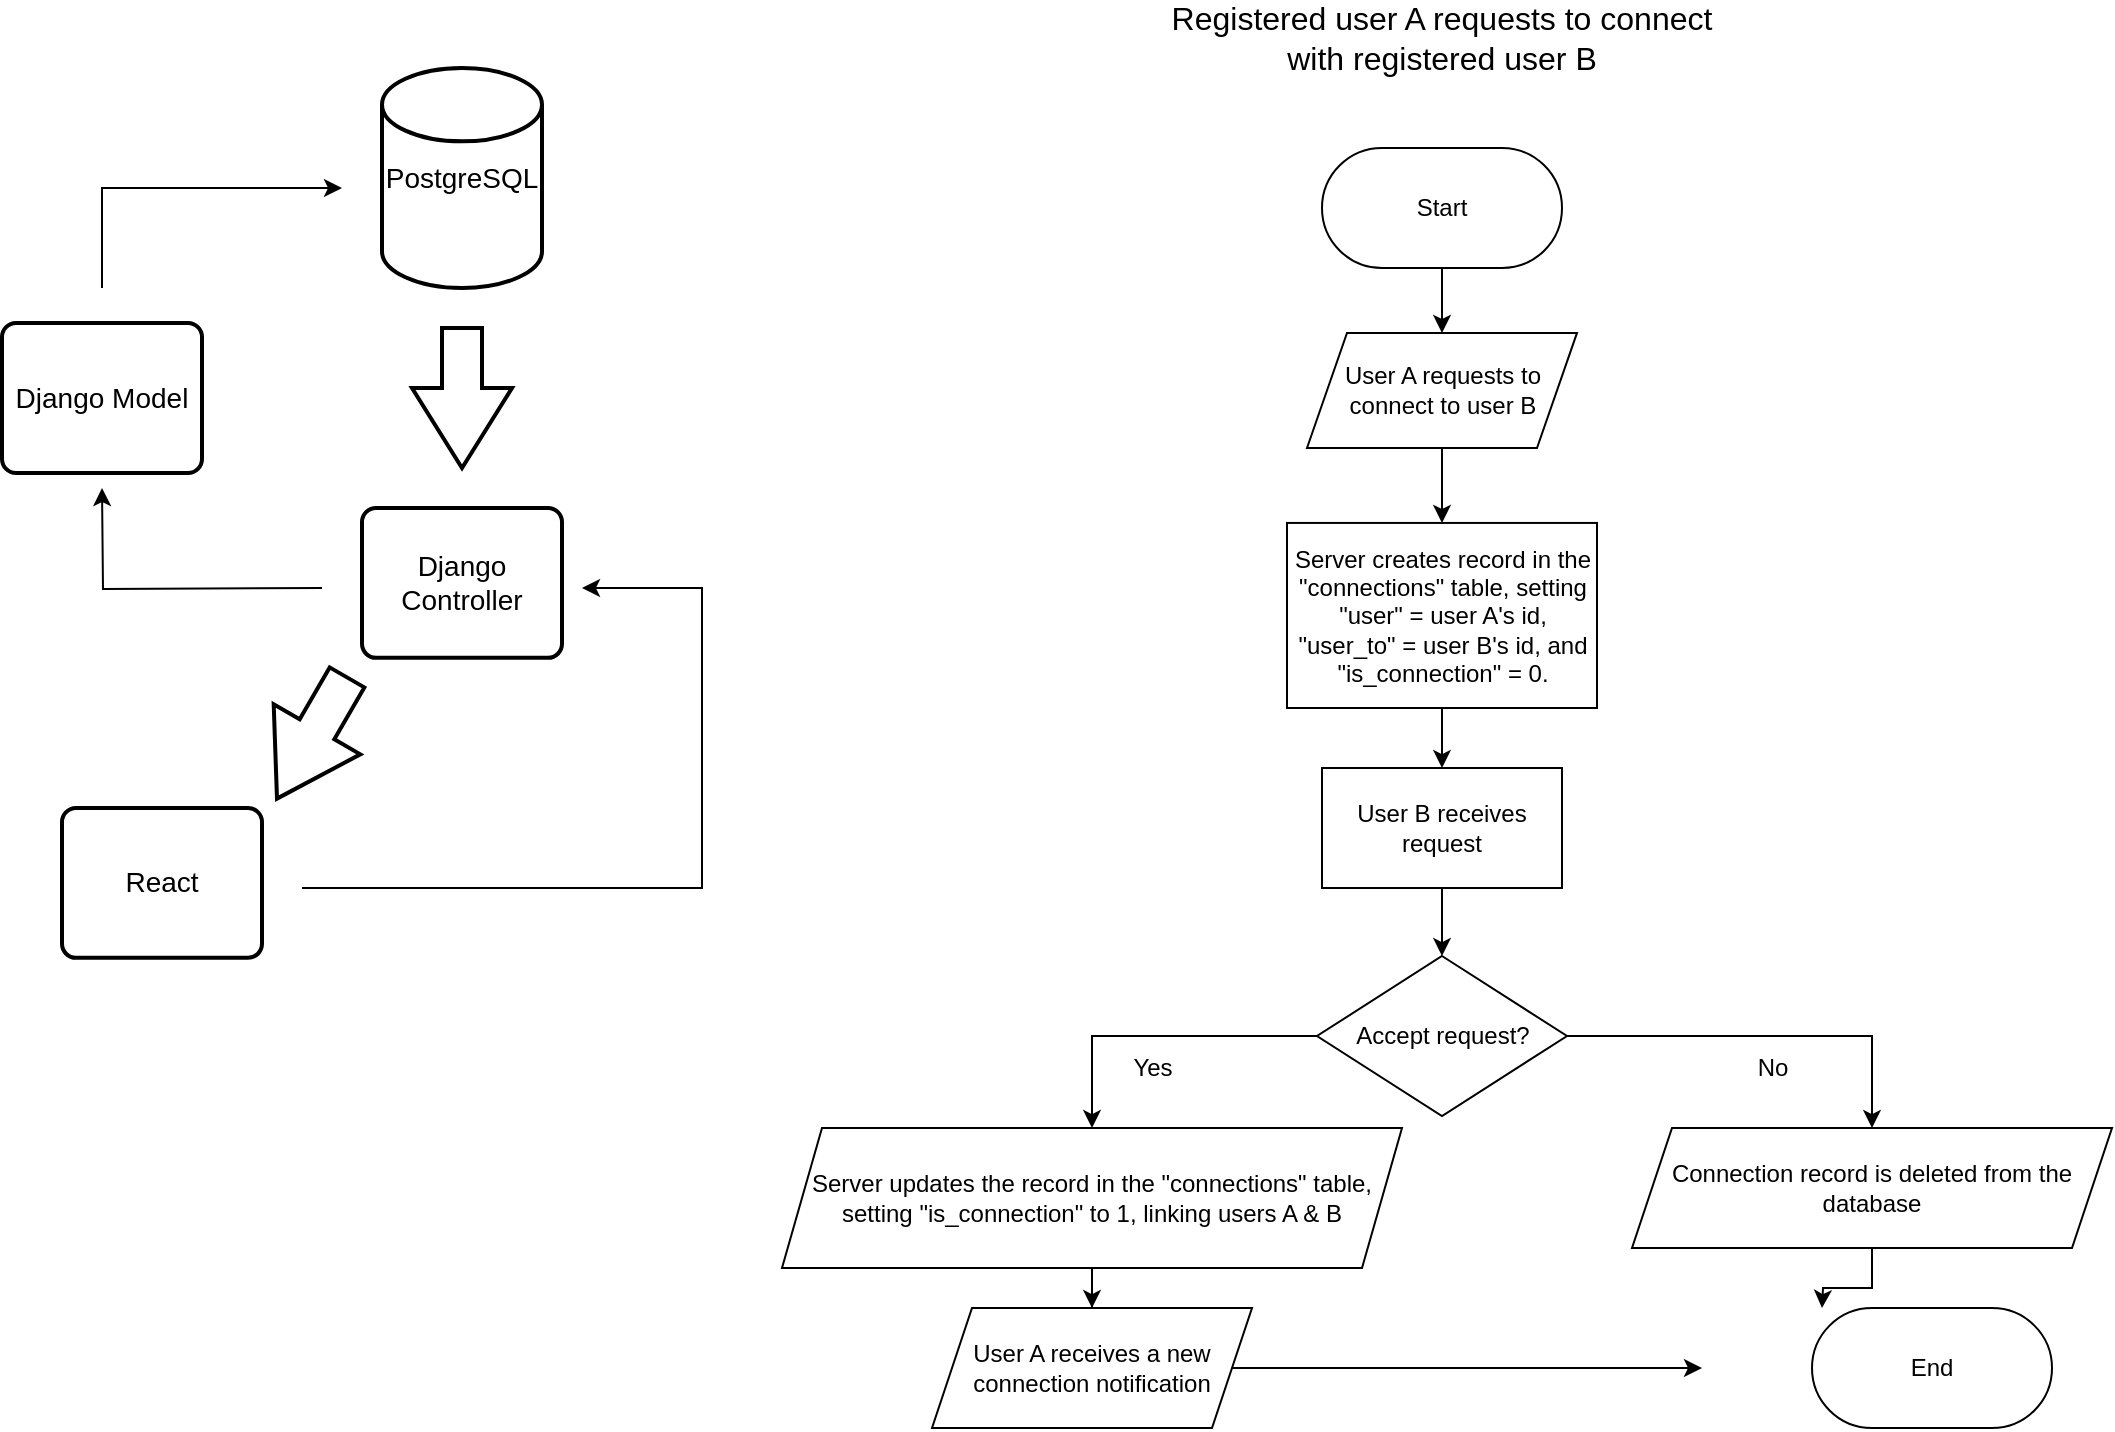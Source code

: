 <mxfile version="15.4.0" type="device"><diagram id="foP8P3YJk7sBDc6Ntwjs" name="Página-1"><mxGraphModel dx="1572" dy="992" grid="1" gridSize="10" guides="1" tooltips="1" connect="1" arrows="1" fold="1" page="1" pageScale="1" pageWidth="1169" pageHeight="827" math="0" shadow="0"><root><mxCell id="0"/><mxCell id="1" parent="0"/><mxCell id="1RGugBH3JI7B9idViDxs-1" value="&lt;font style=&quot;font-size: 14px&quot;&gt;PostgreSQL&lt;/font&gt;" style="strokeWidth=2;html=1;shape=mxgraph.flowchart.database;whiteSpace=wrap;" vertex="1" parent="1"><mxGeometry x="270" y="80" width="80" height="110" as="geometry"/></mxCell><mxCell id="1RGugBH3JI7B9idViDxs-2" value="" style="verticalLabelPosition=bottom;verticalAlign=top;html=1;strokeWidth=2;shape=mxgraph.arrows2.arrow;dy=0.6;dx=40;notch=0;rotation=90;" vertex="1" parent="1"><mxGeometry x="275" y="220" width="70" height="50" as="geometry"/></mxCell><mxCell id="1RGugBH3JI7B9idViDxs-6" value="&lt;font style=&quot;font-size: 14px&quot;&gt;Django Controller&lt;/font&gt;" style="rounded=1;whiteSpace=wrap;html=1;absoluteArcSize=1;arcSize=14;strokeWidth=2;" vertex="1" parent="1"><mxGeometry x="260" y="300" width="100" height="74.93" as="geometry"/></mxCell><mxCell id="1RGugBH3JI7B9idViDxs-7" value="&lt;font style=&quot;font-size: 14px&quot;&gt;React&lt;/font&gt;" style="rounded=1;whiteSpace=wrap;html=1;absoluteArcSize=1;arcSize=14;strokeWidth=2;" vertex="1" parent="1"><mxGeometry x="110" y="450" width="100" height="74.93" as="geometry"/></mxCell><mxCell id="1RGugBH3JI7B9idViDxs-8" value="" style="verticalLabelPosition=bottom;verticalAlign=top;html=1;strokeWidth=2;shape=mxgraph.arrows2.arrow;dy=0.6;dx=40;notch=0;rotation=120;" vertex="1" parent="1"><mxGeometry x="200" y="390" width="70" height="50" as="geometry"/></mxCell><mxCell id="1RGugBH3JI7B9idViDxs-9" value="&lt;font style=&quot;font-size: 14px&quot;&gt;Django Model&lt;/font&gt;" style="rounded=1;whiteSpace=wrap;html=1;absoluteArcSize=1;arcSize=14;strokeWidth=2;" vertex="1" parent="1"><mxGeometry x="80" y="207.54" width="100" height="74.93" as="geometry"/></mxCell><mxCell id="1RGugBH3JI7B9idViDxs-10" value="" style="endArrow=classic;html=1;rounded=0;edgeStyle=orthogonalEdgeStyle;" edge="1" parent="1"><mxGeometry width="50" height="50" relative="1" as="geometry"><mxPoint x="240" y="340" as="sourcePoint"/><mxPoint x="130" y="290" as="targetPoint"/></mxGeometry></mxCell><mxCell id="1RGugBH3JI7B9idViDxs-11" value="" style="endArrow=classic;html=1;rounded=0;edgeStyle=orthogonalEdgeStyle;" edge="1" parent="1"><mxGeometry width="50" height="50" relative="1" as="geometry"><mxPoint x="130" y="190" as="sourcePoint"/><mxPoint x="250" y="140" as="targetPoint"/><Array as="points"><mxPoint x="130" y="140"/></Array></mxGeometry></mxCell><mxCell id="1RGugBH3JI7B9idViDxs-12" value="" style="endArrow=classic;html=1;rounded=0;edgeStyle=orthogonalEdgeStyle;" edge="1" parent="1"><mxGeometry width="50" height="50" relative="1" as="geometry"><mxPoint x="230" y="490" as="sourcePoint"/><mxPoint x="370" y="340" as="targetPoint"/><Array as="points"><mxPoint x="430" y="490"/><mxPoint x="430" y="340"/></Array></mxGeometry></mxCell><mxCell id="1RGugBH3JI7B9idViDxs-47" value="&lt;font style=&quot;font-size: 16px&quot;&gt;Registered user A requests to connect with registered user B&lt;/font&gt;" style="text;html=1;strokeColor=none;fillColor=none;align=center;verticalAlign=middle;whiteSpace=wrap;rounded=0;" vertex="1" parent="1"><mxGeometry x="655" y="50" width="290" height="30" as="geometry"/></mxCell><mxCell id="1RGugBH3JI7B9idViDxs-55" style="edgeStyle=orthogonalEdgeStyle;rounded=0;orthogonalLoop=1;jettySize=auto;html=1;entryX=0.5;entryY=0;entryDx=0;entryDy=0;" edge="1" parent="1" source="1RGugBH3JI7B9idViDxs-48" target="1RGugBH3JI7B9idViDxs-54"><mxGeometry relative="1" as="geometry"/></mxCell><mxCell id="1RGugBH3JI7B9idViDxs-48" value="Start" style="rounded=1;whiteSpace=wrap;html=1;arcSize=50;" vertex="1" parent="1"><mxGeometry x="740" y="120" width="120" height="60" as="geometry"/></mxCell><mxCell id="1RGugBH3JI7B9idViDxs-71" value="" style="edgeStyle=orthogonalEdgeStyle;rounded=0;orthogonalLoop=1;jettySize=auto;html=1;" edge="1" parent="1" source="1RGugBH3JI7B9idViDxs-54" target="1RGugBH3JI7B9idViDxs-70"><mxGeometry relative="1" as="geometry"/></mxCell><mxCell id="1RGugBH3JI7B9idViDxs-54" value="User A requests to connect to user B" style="shape=parallelogram;perimeter=parallelogramPerimeter;whiteSpace=wrap;html=1;fixedSize=1;" vertex="1" parent="1"><mxGeometry x="732.5" y="212.47" width="135" height="57.53" as="geometry"/></mxCell><mxCell id="1RGugBH3JI7B9idViDxs-59" value="" style="edgeStyle=orthogonalEdgeStyle;rounded=0;orthogonalLoop=1;jettySize=auto;html=1;" edge="1" parent="1" source="1RGugBH3JI7B9idViDxs-56" target="1RGugBH3JI7B9idViDxs-58"><mxGeometry relative="1" as="geometry"/></mxCell><mxCell id="1RGugBH3JI7B9idViDxs-56" value="User B receives request" style="whiteSpace=wrap;html=1;" vertex="1" parent="1"><mxGeometry x="740" y="430.005" width="120" height="60" as="geometry"/></mxCell><mxCell id="1RGugBH3JI7B9idViDxs-61" value="" style="edgeStyle=orthogonalEdgeStyle;rounded=0;orthogonalLoop=1;jettySize=auto;html=1;entryX=0.5;entryY=0;entryDx=0;entryDy=0;" edge="1" parent="1" source="1RGugBH3JI7B9idViDxs-58" target="1RGugBH3JI7B9idViDxs-63"><mxGeometry relative="1" as="geometry"><mxPoint x="625" y="600.01" as="targetPoint"/><Array as="points"><mxPoint x="625" y="564.01"/></Array></mxGeometry></mxCell><mxCell id="1RGugBH3JI7B9idViDxs-69" value="" style="edgeStyle=orthogonalEdgeStyle;rounded=0;orthogonalLoop=1;jettySize=auto;html=1;" edge="1" parent="1" source="1RGugBH3JI7B9idViDxs-58" target="1RGugBH3JI7B9idViDxs-68"><mxGeometry relative="1" as="geometry"/></mxCell><mxCell id="1RGugBH3JI7B9idViDxs-58" value="Accept request?" style="rhombus;whiteSpace=wrap;html=1;" vertex="1" parent="1"><mxGeometry x="737.5" y="524.01" width="125" height="80" as="geometry"/></mxCell><mxCell id="1RGugBH3JI7B9idViDxs-62" value="Yes" style="text;html=1;align=center;verticalAlign=middle;resizable=0;points=[];autosize=1;strokeColor=none;fillColor=none;" vertex="1" parent="1"><mxGeometry x="635" y="570.01" width="40" height="20" as="geometry"/></mxCell><mxCell id="1RGugBH3JI7B9idViDxs-67" value="" style="edgeStyle=orthogonalEdgeStyle;rounded=0;orthogonalLoop=1;jettySize=auto;html=1;" edge="1" parent="1" source="1RGugBH3JI7B9idViDxs-63" target="1RGugBH3JI7B9idViDxs-66"><mxGeometry relative="1" as="geometry"/></mxCell><mxCell id="1RGugBH3JI7B9idViDxs-63" value="Server updates the record in the &quot;connections&quot; table, setting &quot;is_connection&quot; to 1, linking users A &amp;amp; B" style="shape=parallelogram;perimeter=parallelogramPerimeter;whiteSpace=wrap;html=1;fixedSize=1;" vertex="1" parent="1"><mxGeometry x="470" y="610.01" width="310" height="70" as="geometry"/></mxCell><mxCell id="1RGugBH3JI7B9idViDxs-76" style="edgeStyle=orthogonalEdgeStyle;rounded=0;orthogonalLoop=1;jettySize=auto;html=1;entryX=0;entryY=0.5;entryDx=0;entryDy=0;" edge="1" parent="1" source="1RGugBH3JI7B9idViDxs-66"><mxGeometry relative="1" as="geometry"><mxPoint x="930" y="730.01" as="targetPoint"/></mxGeometry></mxCell><mxCell id="1RGugBH3JI7B9idViDxs-66" value="User A receives a new connection notification" style="shape=parallelogram;perimeter=parallelogramPerimeter;whiteSpace=wrap;html=1;fixedSize=1;" vertex="1" parent="1"><mxGeometry x="545" y="700.01" width="160" height="60" as="geometry"/></mxCell><mxCell id="1RGugBH3JI7B9idViDxs-75" style="edgeStyle=orthogonalEdgeStyle;rounded=0;orthogonalLoop=1;jettySize=auto;html=1;entryX=0.5;entryY=0;entryDx=0;entryDy=0;" edge="1" parent="1" source="1RGugBH3JI7B9idViDxs-68"><mxGeometry relative="1" as="geometry"><mxPoint x="990" y="700.01" as="targetPoint"/></mxGeometry></mxCell><mxCell id="1RGugBH3JI7B9idViDxs-68" value="Connection record is deleted from the database" style="shape=parallelogram;perimeter=parallelogramPerimeter;whiteSpace=wrap;html=1;fixedSize=1;" vertex="1" parent="1"><mxGeometry x="895" y="610.01" width="240" height="60" as="geometry"/></mxCell><mxCell id="1RGugBH3JI7B9idViDxs-72" style="edgeStyle=orthogonalEdgeStyle;rounded=0;orthogonalLoop=1;jettySize=auto;html=1;entryX=0.5;entryY=0;entryDx=0;entryDy=0;" edge="1" parent="1" source="1RGugBH3JI7B9idViDxs-70" target="1RGugBH3JI7B9idViDxs-56"><mxGeometry relative="1" as="geometry"/></mxCell><mxCell id="1RGugBH3JI7B9idViDxs-70" value="Server creates record in the &quot;connections&quot; table, setting &quot;user&quot; = user A's id, &quot;user_to&quot; = user B's id, and &quot;is_connection&quot; = 0." style="whiteSpace=wrap;html=1;" vertex="1" parent="1"><mxGeometry x="722.5" y="307.47" width="155" height="92.53" as="geometry"/></mxCell><mxCell id="1RGugBH3JI7B9idViDxs-73" value="No" style="text;html=1;align=center;verticalAlign=middle;resizable=0;points=[];autosize=1;strokeColor=none;fillColor=none;" vertex="1" parent="1"><mxGeometry x="950" y="570" width="30" height="20" as="geometry"/></mxCell><mxCell id="1RGugBH3JI7B9idViDxs-74" value="End" style="rounded=1;whiteSpace=wrap;html=1;arcSize=50;" vertex="1" parent="1"><mxGeometry x="985" y="700.01" width="120" height="60" as="geometry"/></mxCell></root></mxGraphModel></diagram></mxfile>